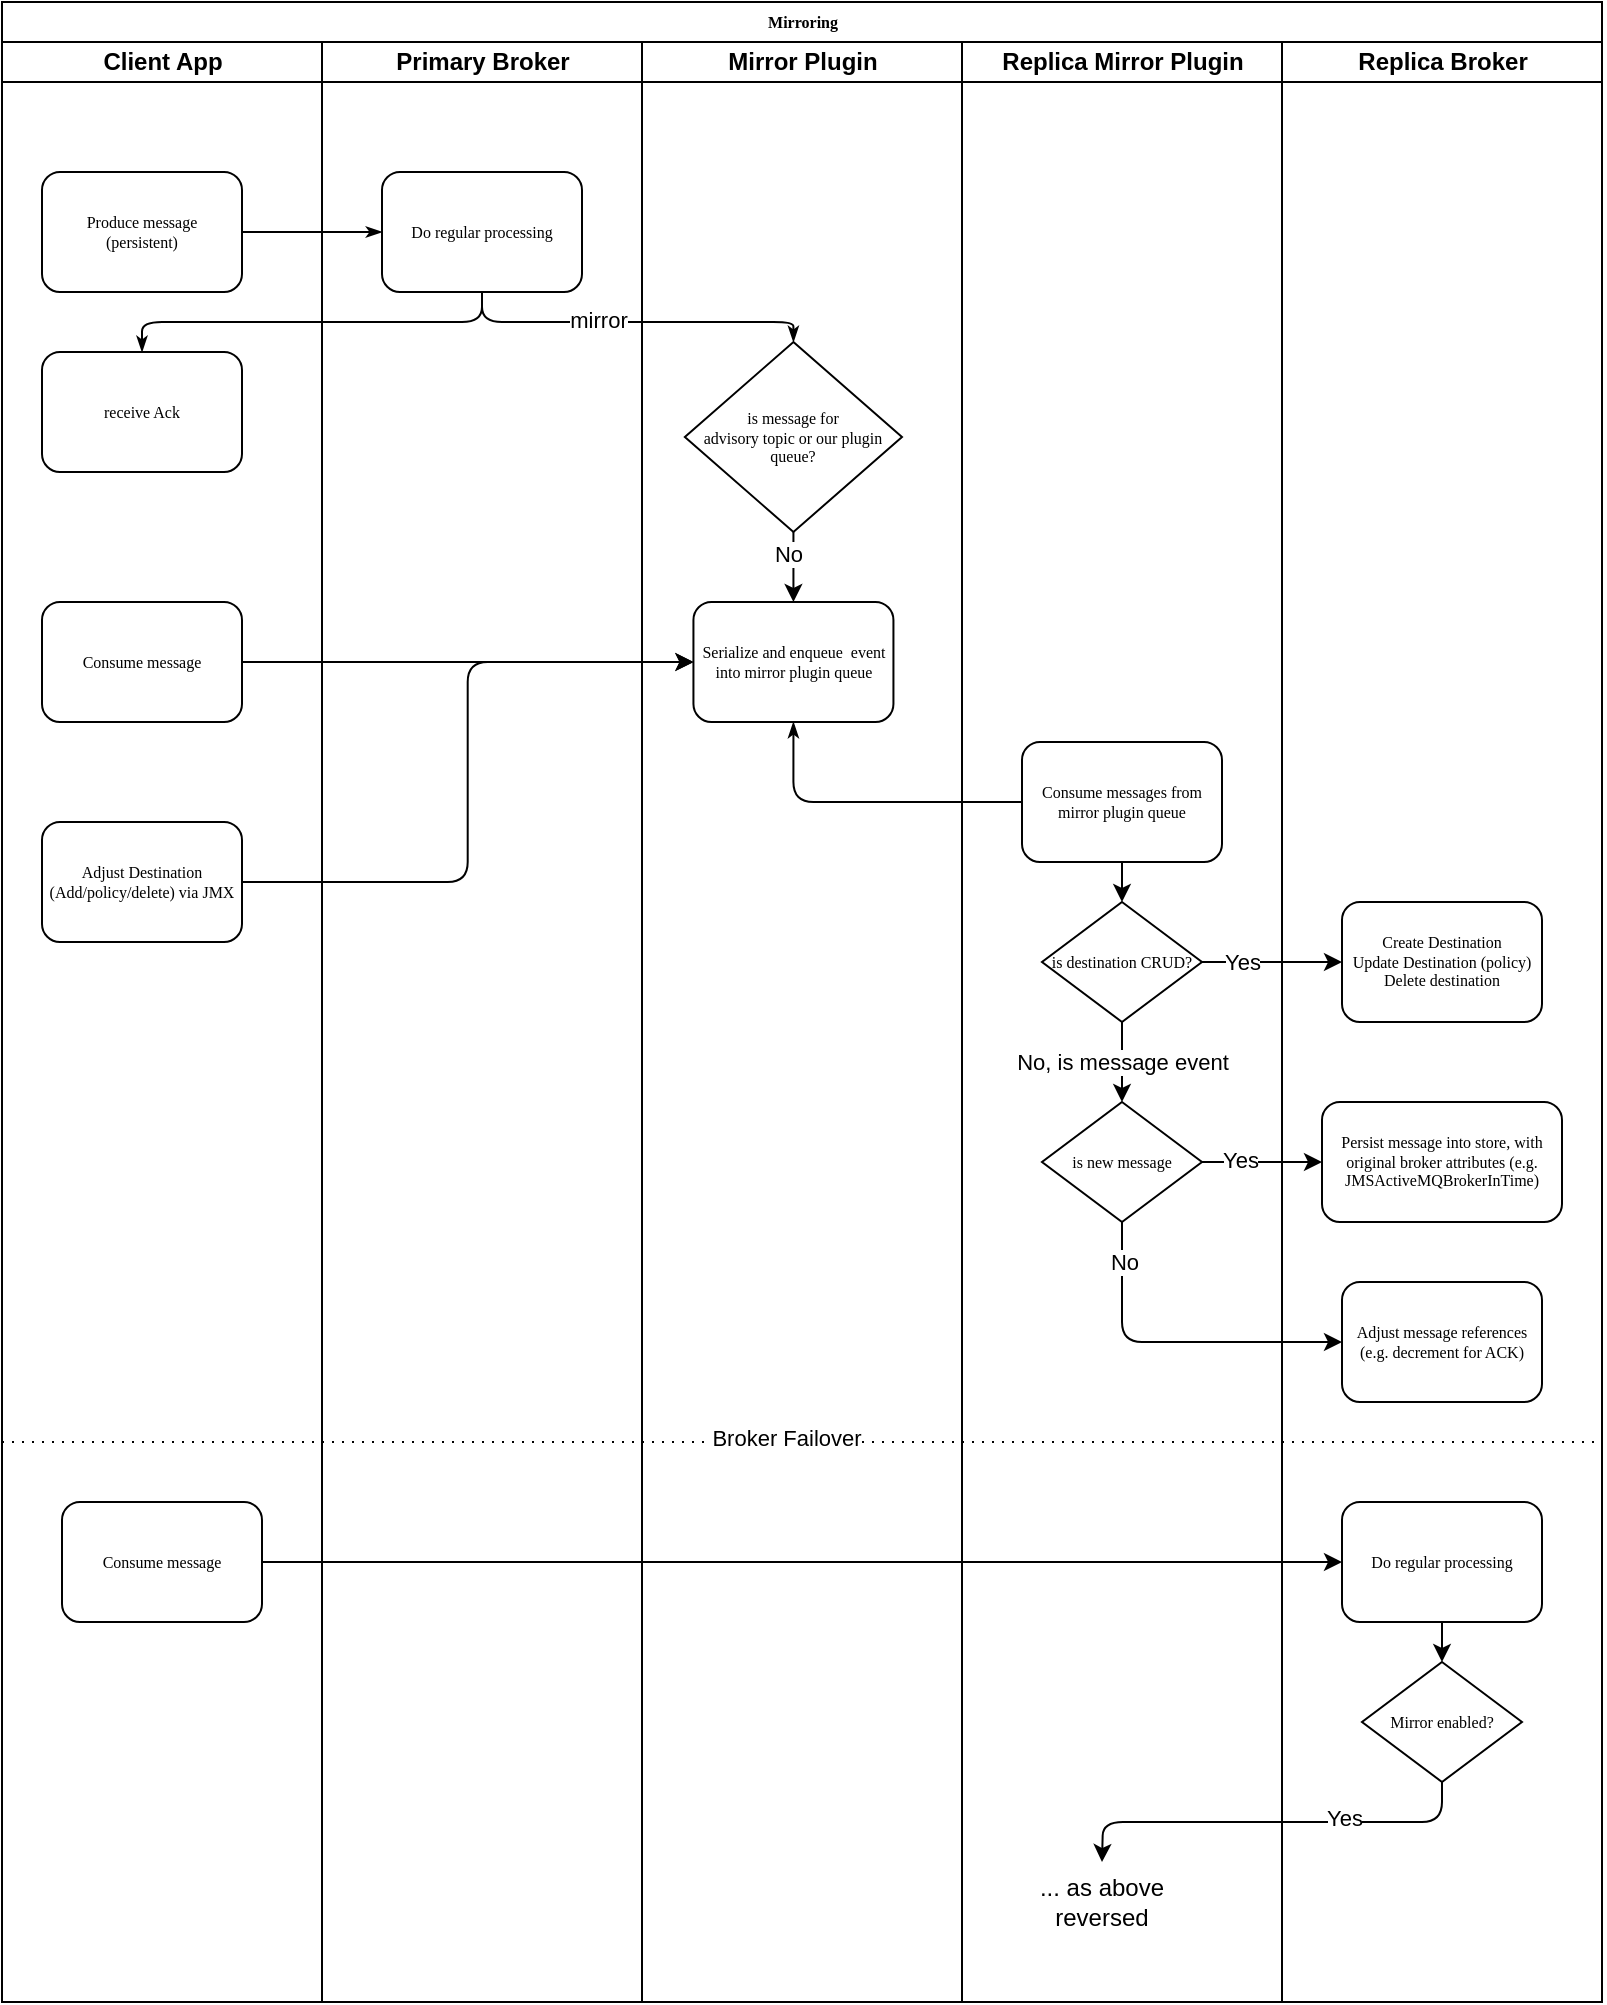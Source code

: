 <mxfile version="14.6.13" type="device"><diagram name="Page-1" id="74e2e168-ea6b-b213-b513-2b3c1d86103e"><mxGraphModel dx="1106" dy="997" grid="1" gridSize="10" guides="1" tooltips="1" connect="1" arrows="1" fold="1" page="1" pageScale="1" pageWidth="1100" pageHeight="850" background="#ffffff" math="0" shadow="0"><root><mxCell id="0"/><mxCell id="1" parent="0"/><mxCell id="77e6c97f196da883-1" value="Mirroring" style="swimlane;html=1;childLayout=stackLayout;startSize=20;rounded=0;shadow=0;labelBackgroundColor=none;strokeWidth=1;fontFamily=Verdana;fontSize=8;align=center;" parent="1" vertex="1"><mxGeometry x="70" y="40" width="800" height="1000" as="geometry"/></mxCell><mxCell id="77e6c97f196da883-2" value="Client App" style="swimlane;html=1;startSize=20;" parent="77e6c97f196da883-1" vertex="1"><mxGeometry y="20" width="160" height="980" as="geometry"/></mxCell><mxCell id="77e6c97f196da883-8" value="Produce message&lt;br&gt;(persistent)" style="rounded=1;whiteSpace=wrap;html=1;shadow=0;labelBackgroundColor=none;strokeWidth=1;fontFamily=Verdana;fontSize=8;align=center;" parent="77e6c97f196da883-2" vertex="1"><mxGeometry x="20" y="65" width="100" height="60" as="geometry"/></mxCell><mxCell id="77e6c97f196da883-9" value="receive Ack" style="rounded=1;whiteSpace=wrap;html=1;shadow=0;labelBackgroundColor=none;strokeWidth=1;fontFamily=Verdana;fontSize=8;align=center;" parent="77e6c97f196da883-2" vertex="1"><mxGeometry x="20" y="155" width="100" height="60" as="geometry"/></mxCell><mxCell id="77e6c97f196da883-10" value="Consume message" style="rounded=1;whiteSpace=wrap;html=1;shadow=0;labelBackgroundColor=none;strokeWidth=1;fontFamily=Verdana;fontSize=8;align=center;" parent="77e6c97f196da883-2" vertex="1"><mxGeometry x="20" y="280" width="100" height="60" as="geometry"/></mxCell><mxCell id="-wZOJT8tWrJVvNC4sqJE-16" value="Adjust Destination (Add/policy/delete) via JMX" style="rounded=1;whiteSpace=wrap;html=1;shadow=0;labelBackgroundColor=none;strokeWidth=1;fontFamily=Verdana;fontSize=8;align=center;" vertex="1" parent="77e6c97f196da883-2"><mxGeometry x="20" y="390" width="100" height="60" as="geometry"/></mxCell><mxCell id="-wZOJT8tWrJVvNC4sqJE-18" value="Consume message" style="rounded=1;whiteSpace=wrap;html=1;shadow=0;labelBackgroundColor=none;strokeWidth=1;fontFamily=Verdana;fontSize=8;align=center;" vertex="1" parent="77e6c97f196da883-2"><mxGeometry x="30" y="730" width="100" height="60" as="geometry"/></mxCell><mxCell id="77e6c97f196da883-26" style="edgeStyle=orthogonalEdgeStyle;rounded=1;html=1;labelBackgroundColor=none;startArrow=none;startFill=0;startSize=5;endArrow=classicThin;endFill=1;endSize=5;jettySize=auto;orthogonalLoop=1;strokeWidth=1;fontFamily=Verdana;fontSize=8" parent="77e6c97f196da883-1" source="77e6c97f196da883-8" target="77e6c97f196da883-11" edge="1"><mxGeometry relative="1" as="geometry"/></mxCell><mxCell id="77e6c97f196da883-27" style="edgeStyle=orthogonalEdgeStyle;rounded=1;html=1;labelBackgroundColor=none;startArrow=none;startFill=0;startSize=5;endArrow=classicThin;endFill=1;endSize=5;jettySize=auto;orthogonalLoop=1;strokeWidth=1;fontFamily=Verdana;fontSize=8" parent="77e6c97f196da883-1" source="77e6c97f196da883-11" target="77e6c97f196da883-9" edge="1"><mxGeometry relative="1" as="geometry"><Array as="points"><mxPoint x="240" y="160"/><mxPoint x="70" y="160"/></Array></mxGeometry></mxCell><mxCell id="77e6c97f196da883-3" value="Primary Broker" style="swimlane;html=1;startSize=20;" parent="77e6c97f196da883-1" vertex="1"><mxGeometry x="160" y="20" width="160" height="980" as="geometry"/></mxCell><mxCell id="77e6c97f196da883-11" value="Do regular processing" style="rounded=1;whiteSpace=wrap;html=1;shadow=0;labelBackgroundColor=none;strokeWidth=1;fontFamily=Verdana;fontSize=8;align=center;" parent="77e6c97f196da883-3" vertex="1"><mxGeometry x="30" y="65" width="100" height="60" as="geometry"/></mxCell><mxCell id="77e6c97f196da883-4" value="Mirror Plugin" style="swimlane;html=1;startSize=20;" parent="77e6c97f196da883-1" vertex="1"><mxGeometry x="320" y="20" width="160" height="980" as="geometry"/></mxCell><mxCell id="77e6c97f196da883-12" value="Serialize and enqueue&amp;nbsp; event into mirror plugin queue" style="rounded=1;whiteSpace=wrap;html=1;shadow=0;labelBackgroundColor=none;strokeWidth=1;fontFamily=Verdana;fontSize=8;align=center;" parent="77e6c97f196da883-4" vertex="1"><mxGeometry x="25.72" y="280" width="100" height="60" as="geometry"/></mxCell><mxCell id="-wZOJT8tWrJVvNC4sqJE-3" style="edgeStyle=orthogonalEdgeStyle;rounded=0;orthogonalLoop=1;jettySize=auto;html=1;exitX=0.5;exitY=1;exitDx=0;exitDy=0;entryX=0.5;entryY=0;entryDx=0;entryDy=0;" edge="1" parent="77e6c97f196da883-4" source="77e6c97f196da883-13" target="77e6c97f196da883-12"><mxGeometry relative="1" as="geometry"/></mxCell><mxCell id="-wZOJT8tWrJVvNC4sqJE-4" value="No" style="edgeLabel;html=1;align=center;verticalAlign=middle;resizable=0;points=[];" vertex="1" connectable="0" parent="-wZOJT8tWrJVvNC4sqJE-3"><mxGeometry x="-0.371" y="-3" relative="1" as="geometry"><mxPoint as="offset"/></mxGeometry></mxCell><mxCell id="77e6c97f196da883-13" value="is message for &lt;br&gt;advisory topic or our plugin queue?" style="rhombus;whiteSpace=wrap;html=1;rounded=0;shadow=0;labelBackgroundColor=none;strokeWidth=1;fontFamily=Verdana;fontSize=8;align=center;" parent="77e6c97f196da883-4" vertex="1"><mxGeometry x="21.43" y="150" width="108.57" height="95" as="geometry"/></mxCell><mxCell id="-wZOJT8tWrJVvNC4sqJE-10" style="edgeStyle=orthogonalEdgeStyle;rounded=0;orthogonalLoop=1;jettySize=auto;html=1;exitX=1;exitY=0.5;exitDx=0;exitDy=0;entryX=0;entryY=0.5;entryDx=0;entryDy=0;" edge="1" parent="77e6c97f196da883-1" source="-wZOJT8tWrJVvNC4sqJE-9" target="77e6c97f196da883-22"><mxGeometry relative="1" as="geometry"/></mxCell><mxCell id="-wZOJT8tWrJVvNC4sqJE-11" value="Yes" style="edgeLabel;html=1;align=center;verticalAlign=middle;resizable=0;points=[];" vertex="1" connectable="0" parent="-wZOJT8tWrJVvNC4sqJE-10"><mxGeometry x="-0.371" y="1" relative="1" as="geometry"><mxPoint as="offset"/></mxGeometry></mxCell><mxCell id="77e6c97f196da883-5" value="Replica Mirror Plugin" style="swimlane;html=1;startSize=20;" parent="77e6c97f196da883-1" vertex="1"><mxGeometry x="480" y="20" width="160" height="980" as="geometry"/></mxCell><mxCell id="-wZOJT8tWrJVvNC4sqJE-7" style="edgeStyle=orthogonalEdgeStyle;rounded=0;orthogonalLoop=1;jettySize=auto;html=1;exitX=0.5;exitY=1;exitDx=0;exitDy=0;entryX=0.5;entryY=0;entryDx=0;entryDy=0;" edge="1" parent="77e6c97f196da883-5" source="77e6c97f196da883-15" target="77e6c97f196da883-20"><mxGeometry relative="1" as="geometry"/></mxCell><mxCell id="77e6c97f196da883-15" value="Consume messages from mirror plugin queue" style="rounded=1;whiteSpace=wrap;html=1;shadow=0;labelBackgroundColor=none;strokeWidth=1;fontFamily=Verdana;fontSize=8;align=center;" parent="77e6c97f196da883-5" vertex="1"><mxGeometry x="30" y="350" width="100" height="60" as="geometry"/></mxCell><mxCell id="-wZOJT8tWrJVvNC4sqJE-8" value="No, is message event" style="edgeStyle=orthogonalEdgeStyle;rounded=0;orthogonalLoop=1;jettySize=auto;html=1;exitX=0.5;exitY=1;exitDx=0;exitDy=0;entryX=0.5;entryY=0;entryDx=0;entryDy=0;" edge="1" parent="77e6c97f196da883-5" source="77e6c97f196da883-20" target="-wZOJT8tWrJVvNC4sqJE-9"><mxGeometry relative="1" as="geometry"><mxPoint x="80" y="510" as="targetPoint"/></mxGeometry></mxCell><mxCell id="77e6c97f196da883-20" value="is destination CRUD?" style="rhombus;whiteSpace=wrap;html=1;rounded=0;shadow=0;labelBackgroundColor=none;strokeWidth=1;fontFamily=Verdana;fontSize=8;align=center;" parent="77e6c97f196da883-5" vertex="1"><mxGeometry x="40" y="430" width="80" height="60" as="geometry"/></mxCell><mxCell id="-wZOJT8tWrJVvNC4sqJE-9" value="is new message" style="rhombus;whiteSpace=wrap;html=1;rounded=0;shadow=0;labelBackgroundColor=none;strokeWidth=1;fontFamily=Verdana;fontSize=8;align=center;" vertex="1" parent="77e6c97f196da883-5"><mxGeometry x="40" y="530" width="80" height="60" as="geometry"/></mxCell><mxCell id="-wZOJT8tWrJVvNC4sqJE-29" value="... as above&lt;br&gt;reversed" style="text;html=1;strokeColor=none;fillColor=none;align=center;verticalAlign=middle;whiteSpace=wrap;rounded=0;" vertex="1" parent="77e6c97f196da883-5"><mxGeometry x="30" y="920" width="80" height="20" as="geometry"/></mxCell><mxCell id="77e6c97f196da883-6" value="Replica Broker" style="swimlane;html=1;startSize=20;" parent="77e6c97f196da883-1" vertex="1"><mxGeometry x="640" y="20" width="160" height="980" as="geometry"/></mxCell><mxCell id="77e6c97f196da883-21" value="Create Destination&lt;br&gt;Update Destination (policy)&lt;br&gt;Delete destination" style="rounded=1;whiteSpace=wrap;html=1;shadow=0;labelBackgroundColor=none;strokeWidth=1;fontFamily=Verdana;fontSize=8;align=center;" parent="77e6c97f196da883-6" vertex="1"><mxGeometry x="30" y="430" width="100" height="60" as="geometry"/></mxCell><mxCell id="77e6c97f196da883-22" value="Persist message into store, with original broker attributes (e.g. JMSActiveMQBrokerInTime)" style="rounded=1;whiteSpace=wrap;html=1;shadow=0;labelBackgroundColor=none;strokeWidth=1;fontFamily=Verdana;fontSize=8;align=center;" parent="77e6c97f196da883-6" vertex="1"><mxGeometry x="20" y="530" width="120" height="60" as="geometry"/></mxCell><mxCell id="77e6c97f196da883-23" value="Adjust message references (e.g. decrement for ACK)" style="rounded=1;whiteSpace=wrap;html=1;shadow=0;labelBackgroundColor=none;strokeWidth=1;fontFamily=Verdana;fontSize=8;align=center;" parent="77e6c97f196da883-6" vertex="1"><mxGeometry x="30" y="620" width="100" height="60" as="geometry"/></mxCell><mxCell id="-wZOJT8tWrJVvNC4sqJE-26" style="edgeStyle=orthogonalEdgeStyle;rounded=1;orthogonalLoop=1;jettySize=auto;html=1;exitX=0.5;exitY=1;exitDx=0;exitDy=0;entryX=0.5;entryY=0;entryDx=0;entryDy=0;" edge="1" parent="77e6c97f196da883-6" source="-wZOJT8tWrJVvNC4sqJE-22" target="-wZOJT8tWrJVvNC4sqJE-25"><mxGeometry relative="1" as="geometry"/></mxCell><mxCell id="-wZOJT8tWrJVvNC4sqJE-22" value="Do regular processing" style="rounded=1;whiteSpace=wrap;html=1;shadow=0;labelBackgroundColor=none;strokeWidth=1;fontFamily=Verdana;fontSize=8;align=center;" vertex="1" parent="77e6c97f196da883-6"><mxGeometry x="30" y="730" width="100" height="60" as="geometry"/></mxCell><mxCell id="-wZOJT8tWrJVvNC4sqJE-25" value="Mirror enabled?" style="rhombus;whiteSpace=wrap;html=1;rounded=0;shadow=0;labelBackgroundColor=none;strokeWidth=1;fontFamily=Verdana;fontSize=8;align=center;" vertex="1" parent="77e6c97f196da883-6"><mxGeometry x="40" y="810" width="80" height="60" as="geometry"/></mxCell><mxCell id="77e6c97f196da883-28" style="edgeStyle=orthogonalEdgeStyle;rounded=1;html=1;labelBackgroundColor=none;startArrow=none;startFill=0;startSize=5;endArrow=classicThin;endFill=1;endSize=5;jettySize=auto;orthogonalLoop=1;strokeWidth=1;fontFamily=Verdana;fontSize=8;exitX=0.5;exitY=1;exitDx=0;exitDy=0;entryX=0.5;entryY=0;entryDx=0;entryDy=0;" parent="77e6c97f196da883-1" source="77e6c97f196da883-11" target="77e6c97f196da883-13" edge="1"><mxGeometry relative="1" as="geometry"><Array as="points"><mxPoint x="240" y="160"/><mxPoint x="396" y="160"/></Array></mxGeometry></mxCell><mxCell id="-wZOJT8tWrJVvNC4sqJE-24" value="mirror" style="edgeLabel;html=1;align=center;verticalAlign=middle;resizable=0;points=[];" vertex="1" connectable="0" parent="77e6c97f196da883-28"><mxGeometry x="-0.192" y="1" relative="1" as="geometry"><mxPoint as="offset"/></mxGeometry></mxCell><mxCell id="77e6c97f196da883-34" style="edgeStyle=orthogonalEdgeStyle;rounded=1;html=1;labelBackgroundColor=none;startArrow=none;startFill=0;startSize=5;endArrow=classicThin;endFill=1;endSize=5;jettySize=auto;orthogonalLoop=1;strokeColor=#000000;strokeWidth=1;fontFamily=Verdana;fontSize=8;fontColor=#000000;entryX=0.5;entryY=1;entryDx=0;entryDy=0;" parent="77e6c97f196da883-1" source="77e6c97f196da883-15" target="77e6c97f196da883-12" edge="1"><mxGeometry relative="1" as="geometry"><mxPoint x="560" y="340" as="targetPoint"/></mxGeometry></mxCell><mxCell id="-wZOJT8tWrJVvNC4sqJE-5" style="edgeStyle=orthogonalEdgeStyle;rounded=0;orthogonalLoop=1;jettySize=auto;html=1;exitX=1;exitY=0.5;exitDx=0;exitDy=0;entryX=0;entryY=0.5;entryDx=0;entryDy=0;" edge="1" parent="77e6c97f196da883-1" source="77e6c97f196da883-20" target="77e6c97f196da883-21"><mxGeometry relative="1" as="geometry"/></mxCell><mxCell id="-wZOJT8tWrJVvNC4sqJE-6" value="Yes" style="edgeLabel;html=1;align=center;verticalAlign=middle;resizable=0;points=[];" vertex="1" connectable="0" parent="-wZOJT8tWrJVvNC4sqJE-5"><mxGeometry x="-0.2" y="-2" relative="1" as="geometry"><mxPoint x="-8" y="-2" as="offset"/></mxGeometry></mxCell><mxCell id="-wZOJT8tWrJVvNC4sqJE-12" style="edgeStyle=orthogonalEdgeStyle;rounded=1;orthogonalLoop=1;jettySize=auto;html=1;exitX=0.5;exitY=1;exitDx=0;exitDy=0;entryX=0;entryY=0.5;entryDx=0;entryDy=0;" edge="1" parent="77e6c97f196da883-1" source="-wZOJT8tWrJVvNC4sqJE-9" target="77e6c97f196da883-23"><mxGeometry relative="1" as="geometry"><mxPoint x="560" y="630" as="targetPoint"/><Array as="points"><mxPoint x="560" y="670"/></Array></mxGeometry></mxCell><mxCell id="-wZOJT8tWrJVvNC4sqJE-13" value="No" style="edgeLabel;html=1;align=center;verticalAlign=middle;resizable=0;points=[];" vertex="1" connectable="0" parent="-wZOJT8tWrJVvNC4sqJE-12"><mxGeometry x="-0.4" y="1" relative="1" as="geometry"><mxPoint y="-31" as="offset"/></mxGeometry></mxCell><mxCell id="-wZOJT8tWrJVvNC4sqJE-15" style="edgeStyle=orthogonalEdgeStyle;rounded=1;orthogonalLoop=1;jettySize=auto;html=1;exitX=1;exitY=0.5;exitDx=0;exitDy=0;entryX=0;entryY=0.5;entryDx=0;entryDy=0;" edge="1" parent="77e6c97f196da883-1" source="77e6c97f196da883-10" target="77e6c97f196da883-12"><mxGeometry relative="1" as="geometry"/></mxCell><mxCell id="-wZOJT8tWrJVvNC4sqJE-17" style="edgeStyle=orthogonalEdgeStyle;rounded=1;orthogonalLoop=1;jettySize=auto;html=1;exitX=1;exitY=0.5;exitDx=0;exitDy=0;entryX=0;entryY=0.5;entryDx=0;entryDy=0;" edge="1" parent="77e6c97f196da883-1" source="-wZOJT8tWrJVvNC4sqJE-16" target="77e6c97f196da883-12"><mxGeometry relative="1" as="geometry"/></mxCell><mxCell id="-wZOJT8tWrJVvNC4sqJE-23" style="edgeStyle=orthogonalEdgeStyle;rounded=1;orthogonalLoop=1;jettySize=auto;html=1;exitX=1;exitY=0.5;exitDx=0;exitDy=0;entryX=0;entryY=0.5;entryDx=0;entryDy=0;" edge="1" parent="77e6c97f196da883-1" source="-wZOJT8tWrJVvNC4sqJE-18" target="-wZOJT8tWrJVvNC4sqJE-22"><mxGeometry relative="1" as="geometry"/></mxCell><mxCell id="-wZOJT8tWrJVvNC4sqJE-19" value="" style="endArrow=none;dashed=1;html=1;dashPattern=1 4;" edge="1" parent="1"><mxGeometry width="50" height="50" relative="1" as="geometry"><mxPoint x="70" y="760" as="sourcePoint"/><mxPoint x="870" y="760" as="targetPoint"/></mxGeometry></mxCell><mxCell id="-wZOJT8tWrJVvNC4sqJE-20" value="Broker Failover" style="edgeLabel;html=1;align=center;verticalAlign=middle;resizable=0;points=[];" vertex="1" connectable="0" parent="-wZOJT8tWrJVvNC4sqJE-19"><mxGeometry x="-0.059" y="2" relative="1" as="geometry"><mxPoint x="15" as="offset"/></mxGeometry></mxCell><mxCell id="-wZOJT8tWrJVvNC4sqJE-27" style="edgeStyle=orthogonalEdgeStyle;rounded=1;orthogonalLoop=1;jettySize=auto;html=1;exitX=0.5;exitY=1;exitDx=0;exitDy=0;" edge="1" parent="1" source="-wZOJT8tWrJVvNC4sqJE-25"><mxGeometry relative="1" as="geometry"><mxPoint x="620" y="970" as="targetPoint"/></mxGeometry></mxCell><mxCell id="-wZOJT8tWrJVvNC4sqJE-28" value="Yes" style="edgeLabel;html=1;align=center;verticalAlign=middle;resizable=0;points=[];" vertex="1" connectable="0" parent="-wZOJT8tWrJVvNC4sqJE-27"><mxGeometry x="-0.343" y="-2" relative="1" as="geometry"><mxPoint as="offset"/></mxGeometry></mxCell></root></mxGraphModel></diagram></mxfile>
